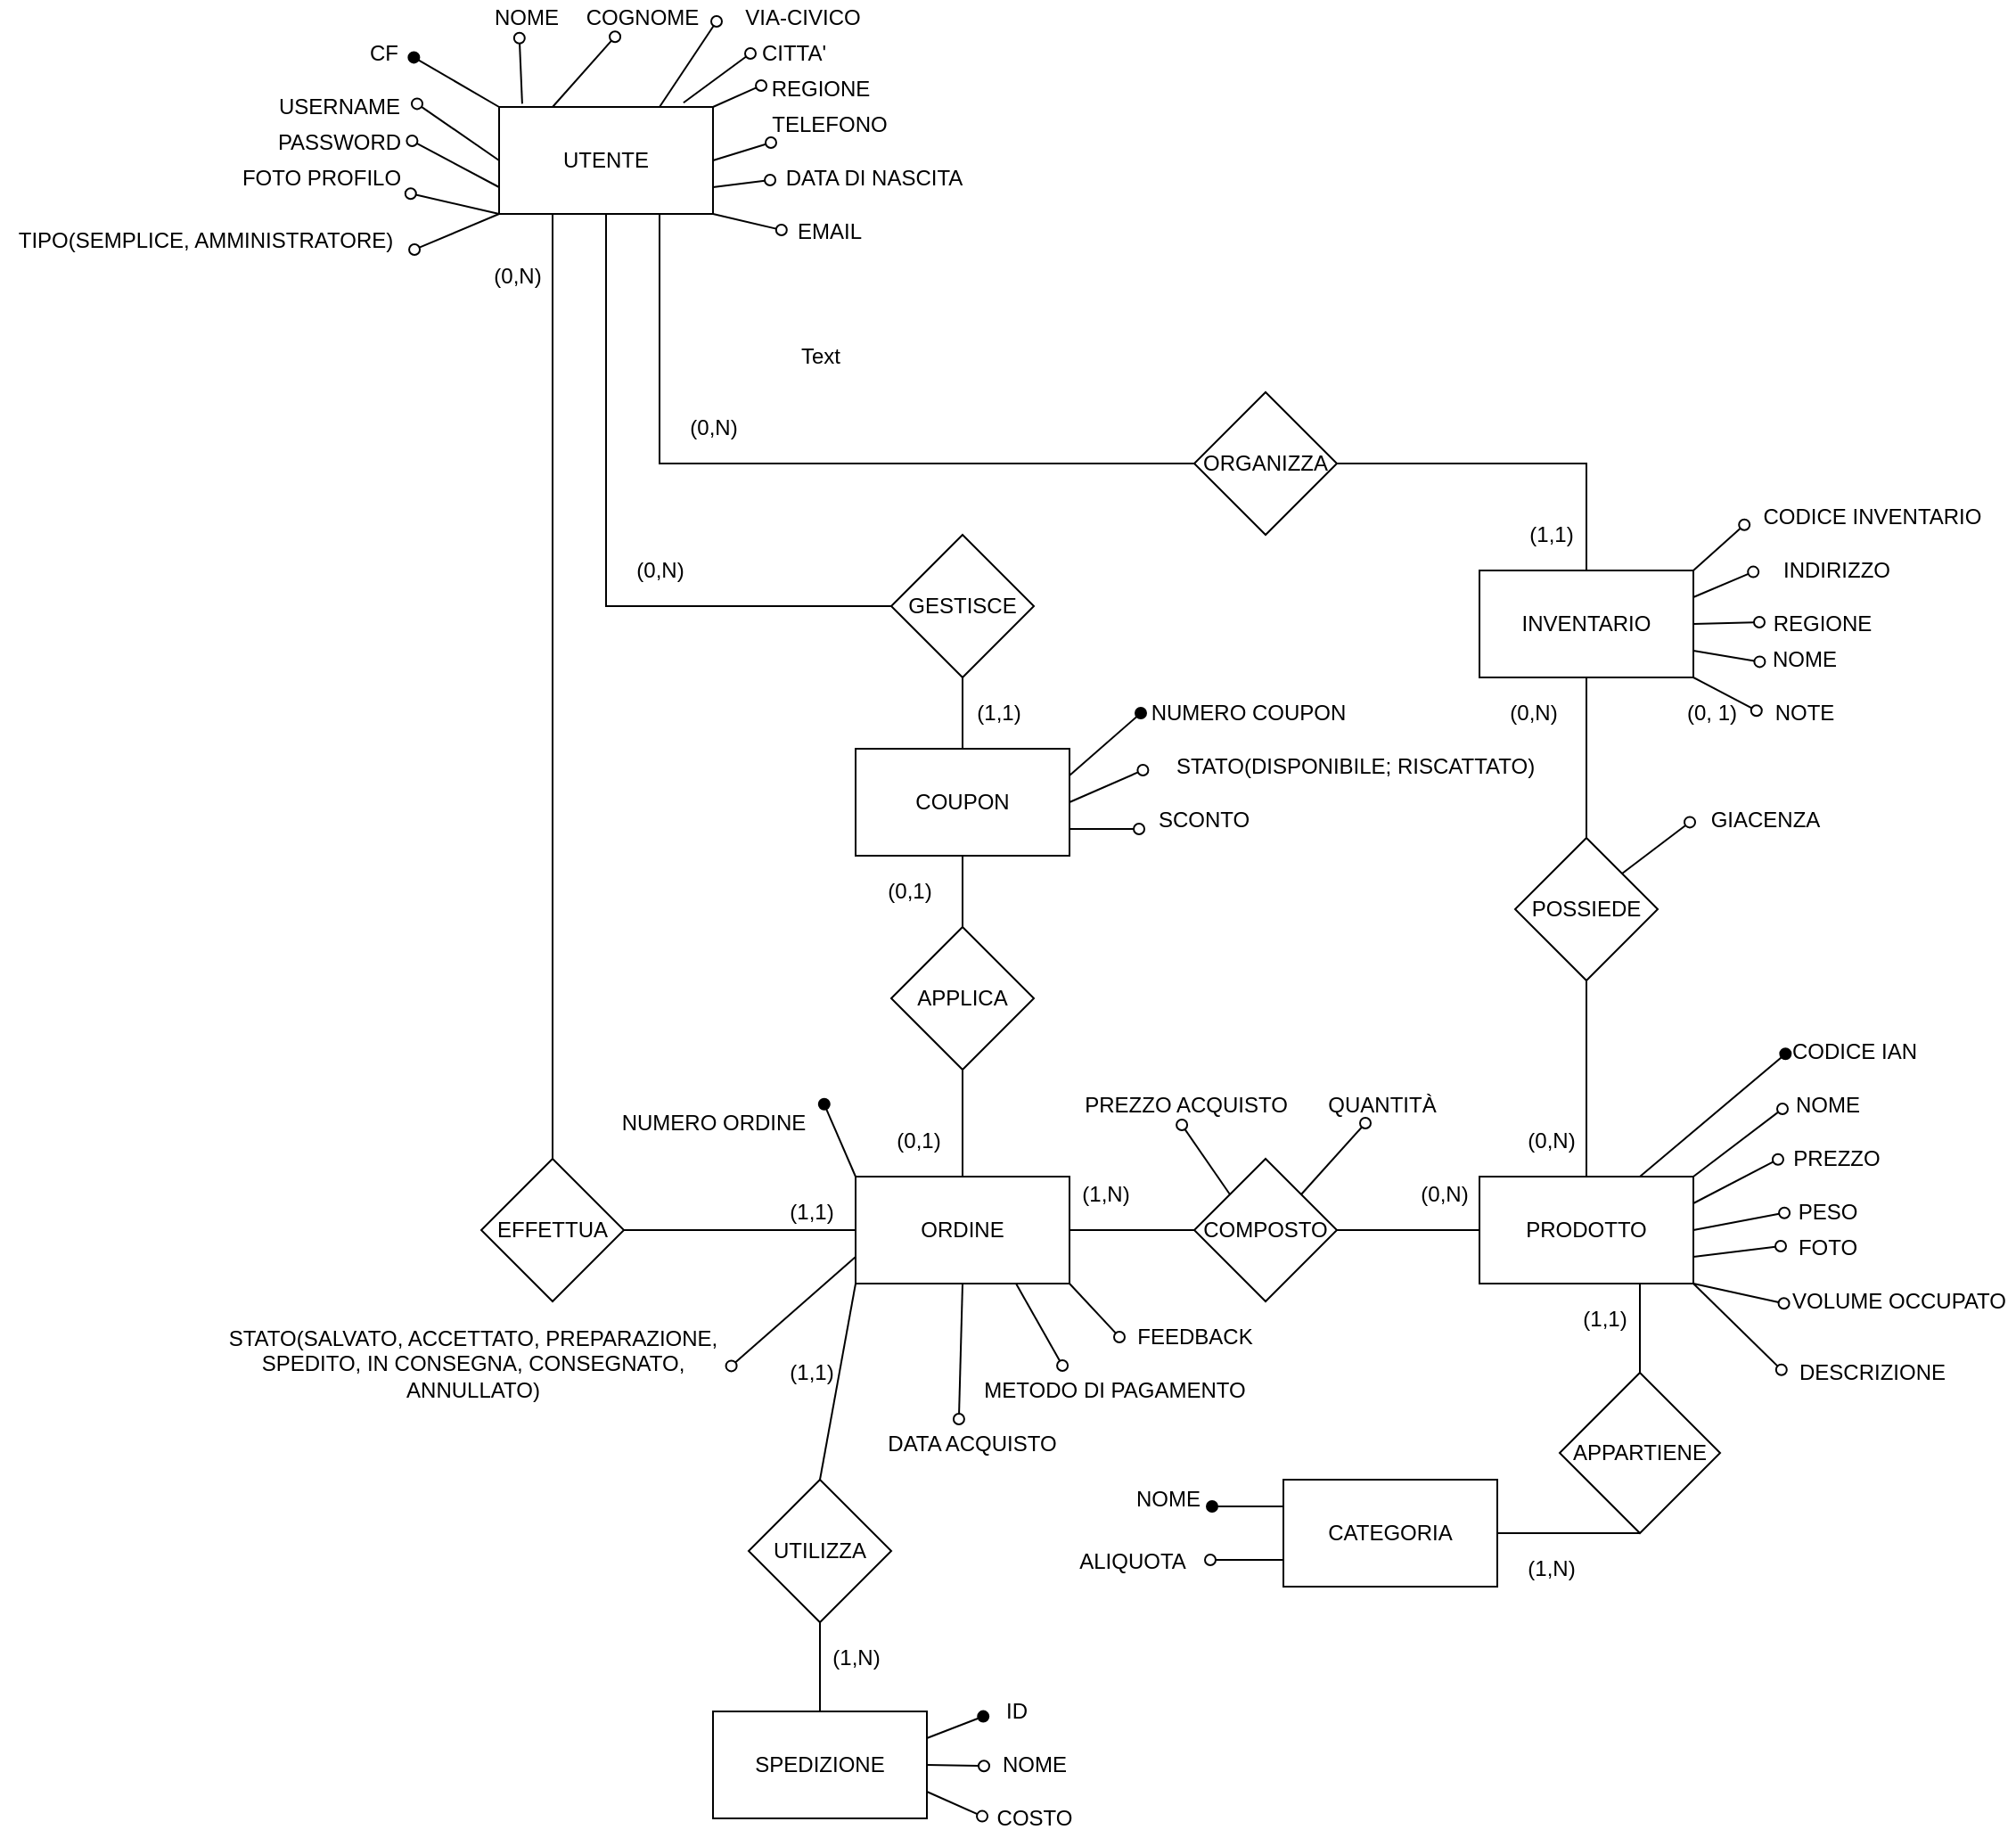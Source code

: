 <mxfile version="14.4.3" type="device"><diagram id="q-h7ErmqXdyWgM3MvT97" name="Page-1"><mxGraphModel dx="1851" dy="601" grid="1" gridSize="10" guides="1" tooltips="1" connect="1" arrows="1" fold="1" page="1" pageScale="1" pageWidth="827" pageHeight="1169" math="0" shadow="0"><root><mxCell id="0"/><mxCell id="1" parent="0"/><mxCell id="wKGu0INjq3tu3qnzaDUM-13" style="edgeStyle=none;rounded=0;orthogonalLoop=1;jettySize=auto;html=1;exitX=0.108;exitY=-0.03;exitDx=0;exitDy=0;endArrow=oval;endFill=0;entryX=0.428;entryY=1.07;entryDx=0;entryDy=0;entryPerimeter=0;exitPerimeter=0;" parent="1" source="ojIXIpbM8LCYqsWaJ0GG-1" target="wKGu0INjq3tu3qnzaDUM-16" edge="1"><mxGeometry relative="1" as="geometry"><mxPoint x="300" y="70" as="targetPoint"/></mxGeometry></mxCell><mxCell id="wKGu0INjq3tu3qnzaDUM-25" style="edgeStyle=none;rounded=0;orthogonalLoop=1;jettySize=auto;html=1;exitX=0.25;exitY=0;exitDx=0;exitDy=0;entryX=0.313;entryY=1.03;entryDx=0;entryDy=0;entryPerimeter=0;endArrow=oval;endFill=0;" parent="1" source="ojIXIpbM8LCYqsWaJ0GG-1" target="wKGu0INjq3tu3qnzaDUM-17" edge="1"><mxGeometry relative="1" as="geometry"/></mxCell><mxCell id="wKGu0INjq3tu3qnzaDUM-27" style="edgeStyle=none;rounded=0;orthogonalLoop=1;jettySize=auto;html=1;exitX=1;exitY=0.75;exitDx=0;exitDy=0;entryX=-0.027;entryY=0.55;entryDx=0;entryDy=0;entryPerimeter=0;endArrow=oval;endFill=0;" parent="1" source="ojIXIpbM8LCYqsWaJ0GG-1" target="wKGu0INjq3tu3qnzaDUM-21" edge="1"><mxGeometry relative="1" as="geometry"/></mxCell><mxCell id="wKGu0INjq3tu3qnzaDUM-29" style="edgeStyle=none;rounded=0;orthogonalLoop=1;jettySize=auto;html=1;exitX=1;exitY=1;exitDx=0;exitDy=0;entryX=-0.032;entryY=0.45;entryDx=0;entryDy=0;entryPerimeter=0;endArrow=oval;endFill=0;" parent="1" source="ojIXIpbM8LCYqsWaJ0GG-1" target="wKGu0INjq3tu3qnzaDUM-20" edge="1"><mxGeometry relative="1" as="geometry"/></mxCell><mxCell id="wKGu0INjq3tu3qnzaDUM-33" style="edgeStyle=none;rounded=0;orthogonalLoop=1;jettySize=auto;html=1;exitX=0;exitY=0.5;exitDx=0;exitDy=0;entryX=1.05;entryY=0.41;entryDx=0;entryDy=0;entryPerimeter=0;endArrow=oval;endFill=0;" parent="1" source="ojIXIpbM8LCYqsWaJ0GG-1" target="wKGu0INjq3tu3qnzaDUM-31" edge="1"><mxGeometry relative="1" as="geometry"/></mxCell><mxCell id="wKGu0INjq3tu3qnzaDUM-34" style="edgeStyle=none;rounded=0;orthogonalLoop=1;jettySize=auto;html=1;exitX=0;exitY=0.75;exitDx=0;exitDy=0;entryX=1.015;entryY=0.45;entryDx=0;entryDy=0;entryPerimeter=0;endArrow=oval;endFill=0;" parent="1" source="ojIXIpbM8LCYqsWaJ0GG-1" target="wKGu0INjq3tu3qnzaDUM-32" edge="1"><mxGeometry relative="1" as="geometry"/></mxCell><mxCell id="wKGu0INjq3tu3qnzaDUM-39" style="edgeStyle=none;rounded=0;orthogonalLoop=1;jettySize=auto;html=1;endArrow=oval;endFill=0;entryX=1.004;entryY=0.93;entryDx=0;entryDy=0;entryPerimeter=0;exitX=0;exitY=1;exitDx=0;exitDy=0;" parent="1" source="ojIXIpbM8LCYqsWaJ0GG-1" target="wKGu0INjq3tu3qnzaDUM-40" edge="1"><mxGeometry relative="1" as="geometry"><mxPoint x="90" y="95" as="targetPoint"/><mxPoint x="40" y="240" as="sourcePoint"/></mxGeometry></mxCell><mxCell id="lwB5exd4ftMBRBsoLwoS-1" style="rounded=0;orthogonalLoop=1;jettySize=auto;html=1;exitX=0;exitY=0;exitDx=0;exitDy=0;entryX=1.073;entryY=0.61;entryDx=0;entryDy=0;entryPerimeter=0;endArrow=oval;endFill=1;" parent="1" source="ojIXIpbM8LCYqsWaJ0GG-1" target="wKGu0INjq3tu3qnzaDUM-15" edge="1"><mxGeometry relative="1" as="geometry"/></mxCell><mxCell id="5XkIbqBkyDwfzTqOM2sp-18" style="edgeStyle=none;rounded=0;orthogonalLoop=1;jettySize=auto;html=1;exitX=0;exitY=1;exitDx=0;exitDy=0;endArrow=oval;endFill=0;entryX=1.011;entryY=0.75;entryDx=0;entryDy=0;entryPerimeter=0;" parent="1" source="ojIXIpbM8LCYqsWaJ0GG-1" target="5XkIbqBkyDwfzTqOM2sp-19" edge="1"><mxGeometry relative="1" as="geometry"><mxPoint x="80" y="160" as="targetPoint"/></mxGeometry></mxCell><mxCell id="ojIXIpbM8LCYqsWaJ0GG-1" value="UTENTE" style="rounded=0;whiteSpace=wrap;html=1;" parent="1" vertex="1"><mxGeometry x="120" y="80" width="120" height="60" as="geometry"/></mxCell><mxCell id="ojIXIpbM8LCYqsWaJ0GG-10" style="rounded=0;orthogonalLoop=1;jettySize=auto;html=1;fillColor=#000000;endArrow=none;endFill=0;entryX=0.5;entryY=0;entryDx=0;entryDy=0;exitX=0.25;exitY=1;exitDx=0;exitDy=0;" parent="1" source="ojIXIpbM8LCYqsWaJ0GG-1" target="ojIXIpbM8LCYqsWaJ0GG-11" edge="1"><mxGeometry relative="1" as="geometry"><mxPoint x="180" y="540" as="targetPoint"/><mxPoint x="80" y="290" as="sourcePoint"/></mxGeometry></mxCell><mxCell id="ojIXIpbM8LCYqsWaJ0GG-13" style="edgeStyle=elbowEdgeStyle;rounded=0;orthogonalLoop=1;jettySize=auto;html=1;exitX=1;exitY=0.5;exitDx=0;exitDy=0;entryX=0;entryY=0.5;entryDx=0;entryDy=0;endArrow=none;endFill=0;fillColor=#000000;" parent="1" source="ojIXIpbM8LCYqsWaJ0GG-11" target="ojIXIpbM8LCYqsWaJ0GG-12" edge="1"><mxGeometry relative="1" as="geometry"/></mxCell><mxCell id="ojIXIpbM8LCYqsWaJ0GG-11" value="EFFETTUA" style="rhombus;whiteSpace=wrap;html=1;" parent="1" vertex="1"><mxGeometry x="110" y="670" width="80" height="80" as="geometry"/></mxCell><mxCell id="ojIXIpbM8LCYqsWaJ0GG-15" style="edgeStyle=elbowEdgeStyle;rounded=0;orthogonalLoop=1;jettySize=auto;html=1;exitX=1;exitY=0.5;exitDx=0;exitDy=0;entryX=0;entryY=0.5;entryDx=0;entryDy=0;endArrow=none;endFill=0;fillColor=#000000;" parent="1" source="ojIXIpbM8LCYqsWaJ0GG-12" target="ojIXIpbM8LCYqsWaJ0GG-14" edge="1"><mxGeometry relative="1" as="geometry"/></mxCell><mxCell id="LxBI6fR-Y7IEYFiruuDW-6" style="edgeStyle=none;rounded=0;orthogonalLoop=1;jettySize=auto;html=1;exitX=0.5;exitY=1;exitDx=0;exitDy=0;endArrow=oval;endFill=0;entryX=0.436;entryY=-0.2;entryDx=0;entryDy=0;entryPerimeter=0;" parent="1" source="ojIXIpbM8LCYqsWaJ0GG-12" target="LxBI6fR-Y7IEYFiruuDW-7" edge="1"><mxGeometry relative="1" as="geometry"><mxPoint x="380" y="780" as="targetPoint"/></mxGeometry></mxCell><mxCell id="LxBI6fR-Y7IEYFiruuDW-8" style="edgeStyle=none;rounded=0;orthogonalLoop=1;jettySize=auto;html=1;exitX=0.75;exitY=1;exitDx=0;exitDy=0;endArrow=oval;endFill=0;entryX=0.319;entryY=-0.2;entryDx=0;entryDy=0;entryPerimeter=0;" parent="1" source="ojIXIpbM8LCYqsWaJ0GG-12" target="LxBI6fR-Y7IEYFiruuDW-9" edge="1"><mxGeometry relative="1" as="geometry"><mxPoint x="440" y="780" as="targetPoint"/></mxGeometry></mxCell><mxCell id="LxBI6fR-Y7IEYFiruuDW-11" style="edgeStyle=none;rounded=0;orthogonalLoop=1;jettySize=auto;html=1;exitX=1;exitY=0.25;exitDx=0;exitDy=0;endArrow=oval;endFill=1;entryX=-0.113;entryY=0.64;entryDx=0;entryDy=0;entryPerimeter=0;" parent="1" source="5XkIbqBkyDwfzTqOM2sp-5" target="LxBI6fR-Y7IEYFiruuDW-12" edge="1"><mxGeometry relative="1" as="geometry"><mxPoint x="430" y="1000" as="targetPoint"/></mxGeometry></mxCell><mxCell id="wDTfKejnpaetQ4x9H3K8-1" style="rounded=0;orthogonalLoop=1;jettySize=auto;html=1;exitX=0;exitY=0.75;exitDx=0;exitDy=0;endArrow=oval;endFill=0;entryX=1.001;entryY=0.524;entryDx=0;entryDy=0;entryPerimeter=0;" parent="1" source="ojIXIpbM8LCYqsWaJ0GG-12" target="wDTfKejnpaetQ4x9H3K8-2" edge="1"><mxGeometry relative="1" as="geometry"><mxPoint x="280" y="650" as="targetPoint"/></mxGeometry></mxCell><mxCell id="wKGu0INjq3tu3qnzaDUM-24" style="edgeStyle=none;rounded=0;orthogonalLoop=1;jettySize=auto;html=1;exitX=0;exitY=0;exitDx=0;exitDy=0;endArrow=oval;endFill=1;entryX=1.02;entryY=-0.03;entryDx=0;entryDy=0;entryPerimeter=0;" parent="1" source="ojIXIpbM8LCYqsWaJ0GG-12" target="LxBI6fR-Y7IEYFiruuDW-5" edge="1"><mxGeometry relative="1" as="geometry"><mxPoint x="260" y="790" as="targetPoint"/></mxGeometry></mxCell><mxCell id="mVVFw3NWPNN1859PcUBn-1" style="rounded=0;orthogonalLoop=1;jettySize=auto;html=1;exitX=1;exitY=1;exitDx=0;exitDy=0;endArrow=oval;endFill=0;entryX=-0.025;entryY=0.5;entryDx=0;entryDy=0;entryPerimeter=0;" parent="1" source="ojIXIpbM8LCYqsWaJ0GG-12" target="mVVFw3NWPNN1859PcUBn-2" edge="1"><mxGeometry relative="1" as="geometry"><mxPoint x="480" y="780" as="targetPoint"/></mxGeometry></mxCell><mxCell id="5XkIbqBkyDwfzTqOM2sp-14" style="edgeStyle=none;rounded=0;orthogonalLoop=1;jettySize=auto;html=1;exitX=0;exitY=1;exitDx=0;exitDy=0;entryX=0.5;entryY=0;entryDx=0;entryDy=0;endArrow=none;endFill=0;" parent="1" source="ojIXIpbM8LCYqsWaJ0GG-12" target="5XkIbqBkyDwfzTqOM2sp-13" edge="1"><mxGeometry relative="1" as="geometry"/></mxCell><mxCell id="ojIXIpbM8LCYqsWaJ0GG-12" value="ORDINE" style="rounded=0;whiteSpace=wrap;html=1;" parent="1" vertex="1"><mxGeometry x="320" y="680" width="120" height="60" as="geometry"/></mxCell><mxCell id="ojIXIpbM8LCYqsWaJ0GG-17" style="edgeStyle=elbowEdgeStyle;rounded=0;orthogonalLoop=1;jettySize=auto;html=1;exitX=1;exitY=0.5;exitDx=0;exitDy=0;entryX=0;entryY=0.5;entryDx=0;entryDy=0;endArrow=none;endFill=0;fillColor=#000000;" parent="1" source="ojIXIpbM8LCYqsWaJ0GG-14" target="ojIXIpbM8LCYqsWaJ0GG-16" edge="1"><mxGeometry relative="1" as="geometry"/></mxCell><mxCell id="ojIXIpbM8LCYqsWaJ0GG-35" style="edgeStyle=none;rounded=0;orthogonalLoop=1;jettySize=auto;html=1;endArrow=oval;endFill=0;fillColor=#000000;startArrow=none;startFill=0;entryX=0.485;entryY=1.05;entryDx=0;entryDy=0;entryPerimeter=0;exitX=0;exitY=0;exitDx=0;exitDy=0;" parent="1" source="ojIXIpbM8LCYqsWaJ0GG-14" target="ojIXIpbM8LCYqsWaJ0GG-65" edge="1"><mxGeometry relative="1" as="geometry"><mxPoint x="610" y="650" as="targetPoint"/><mxPoint x="530" y="660" as="sourcePoint"/></mxGeometry></mxCell><mxCell id="IpRvEbVJTl-fUOw6yFCM-1" style="rounded=0;orthogonalLoop=1;jettySize=auto;html=1;exitX=1;exitY=0;exitDx=0;exitDy=0;endArrow=oval;endFill=0;" parent="1" source="ojIXIpbM8LCYqsWaJ0GG-14" target="IpRvEbVJTl-fUOw6yFCM-2" edge="1"><mxGeometry relative="1" as="geometry"><mxPoint x="600" y="660" as="targetPoint"/></mxGeometry></mxCell><mxCell id="ojIXIpbM8LCYqsWaJ0GG-14" value="COMPOSTO" style="rhombus;whiteSpace=wrap;html=1;" parent="1" vertex="1"><mxGeometry x="510" y="670" width="80" height="80" as="geometry"/></mxCell><mxCell id="ojIXIpbM8LCYqsWaJ0GG-39" style="edgeStyle=none;rounded=0;orthogonalLoop=1;jettySize=auto;html=1;exitX=1;exitY=0;exitDx=0;exitDy=0;startArrow=none;startFill=0;endArrow=oval;endFill=0;fillColor=#000000;entryX=0;entryY=0.6;entryDx=0;entryDy=0;entryPerimeter=0;" parent="1" source="ojIXIpbM8LCYqsWaJ0GG-16" target="ojIXIpbM8LCYqsWaJ0GG-40" edge="1"><mxGeometry relative="1" as="geometry"><mxPoint x="840" y="640" as="targetPoint"/></mxGeometry></mxCell><mxCell id="ojIXIpbM8LCYqsWaJ0GG-41" style="edgeStyle=none;rounded=0;orthogonalLoop=1;jettySize=auto;html=1;exitX=0.75;exitY=0;exitDx=0;exitDy=0;startArrow=none;startFill=0;endArrow=oval;endFill=1;fillColor=#000000;entryX=0.021;entryY=0.558;entryDx=0;entryDy=0;entryPerimeter=0;" parent="1" source="ojIXIpbM8LCYqsWaJ0GG-16" target="ojIXIpbM8LCYqsWaJ0GG-42" edge="1"><mxGeometry relative="1" as="geometry"><mxPoint x="820" y="620" as="targetPoint"/></mxGeometry></mxCell><mxCell id="ojIXIpbM8LCYqsWaJ0GG-43" style="edgeStyle=none;rounded=0;orthogonalLoop=1;jettySize=auto;html=1;exitX=1;exitY=0.25;exitDx=0;exitDy=0;startArrow=none;startFill=0;endArrow=oval;endFill=0;fillColor=#000000;entryX=-0.042;entryY=0.517;entryDx=0;entryDy=0;entryPerimeter=0;" parent="1" source="ojIXIpbM8LCYqsWaJ0GG-16" target="ojIXIpbM8LCYqsWaJ0GG-44" edge="1"><mxGeometry relative="1" as="geometry"><mxPoint x="840" y="670" as="targetPoint"/></mxGeometry></mxCell><mxCell id="ojIXIpbM8LCYqsWaJ0GG-45" style="edgeStyle=none;rounded=0;orthogonalLoop=1;jettySize=auto;html=1;exitX=1;exitY=0.5;exitDx=0;exitDy=0;startArrow=none;startFill=0;endArrow=oval;endFill=0;fillColor=#000000;entryX=0.021;entryY=0.517;entryDx=0;entryDy=0;entryPerimeter=0;" parent="1" source="ojIXIpbM8LCYqsWaJ0GG-16" target="ojIXIpbM8LCYqsWaJ0GG-46" edge="1"><mxGeometry relative="1" as="geometry"><mxPoint x="840" y="700" as="targetPoint"/></mxGeometry></mxCell><mxCell id="ojIXIpbM8LCYqsWaJ0GG-49" style="edgeStyle=none;rounded=0;orthogonalLoop=1;jettySize=auto;html=1;exitX=1;exitY=1;exitDx=0;exitDy=0;startArrow=none;startFill=0;endArrow=oval;endFill=0;fillColor=#000000;entryX=0.006;entryY=0.558;entryDx=0;entryDy=0;entryPerimeter=0;" parent="1" source="ojIXIpbM8LCYqsWaJ0GG-16" target="ojIXIpbM8LCYqsWaJ0GG-50" edge="1"><mxGeometry relative="1" as="geometry"><mxPoint x="840" y="760" as="targetPoint"/></mxGeometry></mxCell><mxCell id="ojIXIpbM8LCYqsWaJ0GG-53" style="edgeStyle=none;rounded=0;orthogonalLoop=1;jettySize=auto;html=1;exitX=0.75;exitY=1;exitDx=0;exitDy=0;startArrow=none;startFill=0;endArrow=none;endFill=0;fillColor=#000000;entryX=0.5;entryY=0;entryDx=0;entryDy=0;" parent="1" source="ojIXIpbM8LCYqsWaJ0GG-16" target="ojIXIpbM8LCYqsWaJ0GG-54" edge="1"><mxGeometry relative="1" as="geometry"><mxPoint x="760" y="800" as="targetPoint"/></mxGeometry></mxCell><mxCell id="n_vOwTiDVAYdVrNlrWaw-1" style="rounded=0;orthogonalLoop=1;jettySize=auto;html=1;exitX=1;exitY=0.75;exitDx=0;exitDy=0;endArrow=oval;endFill=0;entryX=-0.02;entryY=0.45;entryDx=0;entryDy=0;entryPerimeter=0;" parent="1" source="ojIXIpbM8LCYqsWaJ0GG-16" target="n_vOwTiDVAYdVrNlrWaw-2" edge="1"><mxGeometry relative="1" as="geometry"><mxPoint x="850" y="720" as="targetPoint"/></mxGeometry></mxCell><mxCell id="0NhiWKGzWlbwL0IMESre-1" style="rounded=0;orthogonalLoop=1;jettySize=auto;html=1;exitX=1;exitY=1;exitDx=0;exitDy=0;endArrow=oval;endFill=0;entryX=-0.006;entryY=0.42;entryDx=0;entryDy=0;entryPerimeter=0;" parent="1" source="ojIXIpbM8LCYqsWaJ0GG-16" target="0NhiWKGzWlbwL0IMESre-2" edge="1"><mxGeometry relative="1" as="geometry"><mxPoint x="830" y="780" as="targetPoint"/></mxGeometry></mxCell><mxCell id="ojIXIpbM8LCYqsWaJ0GG-16" value="PRODOTTO" style="whiteSpace=wrap;html=1;" parent="1" vertex="1"><mxGeometry x="670" y="680" width="120" height="60" as="geometry"/></mxCell><mxCell id="LxBI6fR-Y7IEYFiruuDW-15" style="edgeStyle=none;rounded=0;orthogonalLoop=1;jettySize=auto;html=1;exitX=1;exitY=0.25;exitDx=0;exitDy=0;endArrow=oval;endFill=1;entryX=0;entryY=0.5;entryDx=0;entryDy=0;entryPerimeter=0;" parent="1" source="ojIXIpbM8LCYqsWaJ0GG-26" target="LxBI6fR-Y7IEYFiruuDW-16" edge="1"><mxGeometry relative="1" as="geometry"><mxPoint x="490" y="430" as="targetPoint"/></mxGeometry></mxCell><mxCell id="LxBI6fR-Y7IEYFiruuDW-17" style="edgeStyle=none;rounded=0;orthogonalLoop=1;jettySize=auto;html=1;exitX=1;exitY=0.5;exitDx=0;exitDy=0;endArrow=oval;endFill=0;entryX=-0.04;entryY=0.6;entryDx=0;entryDy=0;entryPerimeter=0;" parent="1" source="ojIXIpbM8LCYqsWaJ0GG-26" target="LxBI6fR-Y7IEYFiruuDW-18" edge="1"><mxGeometry relative="1" as="geometry"><mxPoint x="500" y="450" as="targetPoint"/></mxGeometry></mxCell><mxCell id="LxBI6fR-Y7IEYFiruuDW-19" style="edgeStyle=none;rounded=0;orthogonalLoop=1;jettySize=auto;html=1;exitX=1;exitY=0.75;exitDx=0;exitDy=0;endArrow=oval;endFill=0;entryX=-0.014;entryY=0.75;entryDx=0;entryDy=0;entryPerimeter=0;" parent="1" source="ojIXIpbM8LCYqsWaJ0GG-26" target="LxBI6fR-Y7IEYFiruuDW-20" edge="1"><mxGeometry relative="1" as="geometry"><mxPoint x="500" y="480" as="targetPoint"/></mxGeometry></mxCell><mxCell id="ojIXIpbM8LCYqsWaJ0GG-26" value="COUPON" style="whiteSpace=wrap;html=1;" parent="1" vertex="1"><mxGeometry x="320" y="440" width="120" height="60" as="geometry"/></mxCell><mxCell id="ojIXIpbM8LCYqsWaJ0GG-33" style="edgeStyle=none;rounded=0;orthogonalLoop=1;jettySize=auto;html=1;exitX=0.5;exitY=0;exitDx=0;exitDy=0;entryX=0.5;entryY=1;entryDx=0;entryDy=0;endArrow=none;endFill=0;fillColor=#000000;" parent="1" source="ojIXIpbM8LCYqsWaJ0GG-32" target="ojIXIpbM8LCYqsWaJ0GG-26" edge="1"><mxGeometry relative="1" as="geometry"/></mxCell><mxCell id="ojIXIpbM8LCYqsWaJ0GG-34" style="edgeStyle=none;rounded=0;orthogonalLoop=1;jettySize=auto;html=1;exitX=0.5;exitY=1;exitDx=0;exitDy=0;entryX=0.5;entryY=0;entryDx=0;entryDy=0;endArrow=none;endFill=0;fillColor=#000000;" parent="1" source="ojIXIpbM8LCYqsWaJ0GG-32" target="ojIXIpbM8LCYqsWaJ0GG-12" edge="1"><mxGeometry relative="1" as="geometry"/></mxCell><mxCell id="ojIXIpbM8LCYqsWaJ0GG-32" value="APPLICA" style="rhombus;whiteSpace=wrap;html=1;" parent="1" vertex="1"><mxGeometry x="340" y="540" width="80" height="80" as="geometry"/></mxCell><mxCell id="ojIXIpbM8LCYqsWaJ0GG-40" value="NOME" style="text;html=1;align=center;verticalAlign=middle;resizable=0;points=[];autosize=1;" parent="1" vertex="1"><mxGeometry x="840" y="630" width="50" height="20" as="geometry"/></mxCell><mxCell id="ojIXIpbM8LCYqsWaJ0GG-42" value="CODICE IAN" style="text;html=1;align=center;verticalAlign=middle;resizable=0;points=[];autosize=1;" parent="1" vertex="1"><mxGeometry x="840" y="600" width="80" height="20" as="geometry"/></mxCell><mxCell id="ojIXIpbM8LCYqsWaJ0GG-44" value="PREZZO" style="text;html=1;align=center;verticalAlign=middle;resizable=0;points=[];autosize=1;" parent="1" vertex="1"><mxGeometry x="840" y="660" width="60" height="20" as="geometry"/></mxCell><mxCell id="ojIXIpbM8LCYqsWaJ0GG-46" value="PESO" style="text;html=1;align=center;verticalAlign=middle;resizable=0;points=[];autosize=1;" parent="1" vertex="1"><mxGeometry x="840" y="690" width="50" height="20" as="geometry"/></mxCell><mxCell id="ojIXIpbM8LCYqsWaJ0GG-50" value="VOLUME OCCUPATO" style="text;html=1;align=center;verticalAlign=middle;resizable=0;points=[];autosize=1;" parent="1" vertex="1"><mxGeometry x="840" y="740" width="130" height="20" as="geometry"/></mxCell><mxCell id="ojIXIpbM8LCYqsWaJ0GG-56" style="edgeStyle=none;rounded=0;orthogonalLoop=1;jettySize=auto;html=1;exitX=0.5;exitY=1;exitDx=0;exitDy=0;startArrow=none;startFill=0;endArrow=none;endFill=0;fillColor=#000000;entryX=1;entryY=0.5;entryDx=0;entryDy=0;" parent="1" source="ojIXIpbM8LCYqsWaJ0GG-54" target="ojIXIpbM8LCYqsWaJ0GG-55" edge="1"><mxGeometry relative="1" as="geometry"><mxPoint x="650" y="870" as="targetPoint"/></mxGeometry></mxCell><mxCell id="ojIXIpbM8LCYqsWaJ0GG-54" value="APPARTIENE" style="rhombus;whiteSpace=wrap;html=1;" parent="1" vertex="1"><mxGeometry x="715" y="790" width="90" height="90" as="geometry"/></mxCell><mxCell id="ojIXIpbM8LCYqsWaJ0GG-57" style="edgeStyle=none;rounded=0;orthogonalLoop=1;jettySize=auto;html=1;startArrow=none;startFill=0;endArrow=oval;endFill=1;fillColor=#000000;entryX=1;entryY=0.7;entryDx=0;entryDy=0;entryPerimeter=0;exitX=0;exitY=0.25;exitDx=0;exitDy=0;" parent="1" source="ojIXIpbM8LCYqsWaJ0GG-55" target="ojIXIpbM8LCYqsWaJ0GG-60" edge="1"><mxGeometry relative="1" as="geometry"><mxPoint x="1020" y="789.5" as="targetPoint"/><mxPoint x="860" y="890" as="sourcePoint"/></mxGeometry></mxCell><mxCell id="5G9Q-uFvMPlj1ItTI0We-18" style="edgeStyle=none;rounded=0;orthogonalLoop=1;jettySize=auto;html=1;exitX=0;exitY=0.75;exitDx=0;exitDy=0;endArrow=oval;endFill=0;entryX=1.05;entryY=0.45;entryDx=0;entryDy=0;entryPerimeter=0;" parent="1" source="ojIXIpbM8LCYqsWaJ0GG-55" target="5G9Q-uFvMPlj1ItTI0We-19" edge="1"><mxGeometry relative="1" as="geometry"><mxPoint x="520" y="895" as="targetPoint"/></mxGeometry></mxCell><mxCell id="ojIXIpbM8LCYqsWaJ0GG-55" value="CATEGORIA" style="whiteSpace=wrap;html=1;" parent="1" vertex="1"><mxGeometry x="560" y="850" width="120" height="60" as="geometry"/></mxCell><mxCell id="ojIXIpbM8LCYqsWaJ0GG-60" value="NOME" style="text;html=1;align=center;verticalAlign=middle;resizable=0;points=[];autosize=1;" parent="1" vertex="1"><mxGeometry x="470" y="851" width="50" height="20" as="geometry"/></mxCell><mxCell id="ojIXIpbM8LCYqsWaJ0GG-65" value="PREZZO ACQUISTO" style="text;html=1;align=center;verticalAlign=middle;resizable=0;points=[];autosize=1;" parent="1" vertex="1"><mxGeometry x="440" y="630" width="130" height="20" as="geometry"/></mxCell><mxCell id="LxBI6fR-Y7IEYFiruuDW-5" value="NUMERO ORDINE" style="text;html=1;align=center;verticalAlign=middle;resizable=0;points=[];autosize=1;" parent="1" vertex="1"><mxGeometry x="180" y="640" width="120" height="20" as="geometry"/></mxCell><mxCell id="LxBI6fR-Y7IEYFiruuDW-7" value="DATA ACQUISTO" style="text;html=1;align=center;verticalAlign=middle;resizable=0;points=[];autosize=1;" parent="1" vertex="1"><mxGeometry x="330" y="820" width="110" height="20" as="geometry"/></mxCell><mxCell id="LxBI6fR-Y7IEYFiruuDW-9" value="METODO DI PAGAMENTO" style="text;html=1;align=center;verticalAlign=middle;resizable=0;points=[];autosize=1;" parent="1" vertex="1"><mxGeometry x="385" y="790" width="160" height="20" as="geometry"/></mxCell><mxCell id="LxBI6fR-Y7IEYFiruuDW-12" value="ID" style="text;html=1;align=center;verticalAlign=middle;resizable=0;points=[];autosize=1;" parent="1" vertex="1"><mxGeometry x="395" y="970" width="30" height="20" as="geometry"/></mxCell><mxCell id="LxBI6fR-Y7IEYFiruuDW-16" value="NUMERO COUPON" style="text;html=1;align=center;verticalAlign=middle;resizable=0;points=[];autosize=1;" parent="1" vertex="1"><mxGeometry x="480" y="410" width="120" height="20" as="geometry"/></mxCell><mxCell id="LxBI6fR-Y7IEYFiruuDW-18" value="STATO(DISPONIBILE; RISCATTATO)" style="text;html=1;align=center;verticalAlign=middle;resizable=0;points=[];autosize=1;" parent="1" vertex="1"><mxGeometry x="490" y="440" width="220" height="20" as="geometry"/></mxCell><mxCell id="LxBI6fR-Y7IEYFiruuDW-20" value="SCONTO" style="text;html=1;align=center;verticalAlign=middle;resizable=0;points=[];autosize=1;" parent="1" vertex="1"><mxGeometry x="480" y="470" width="70" height="20" as="geometry"/></mxCell><mxCell id="wDTfKejnpaetQ4x9H3K8-2" value="STATO(SALVATO, ACCETTATO, PREPARAZIONE,&lt;br&gt;SPEDITO, IN CONSEGNA, CONSEGNATO, &lt;br&gt;ANNULLATO)" style="text;html=1;align=center;verticalAlign=middle;resizable=0;points=[];autosize=1;" parent="1" vertex="1"><mxGeometry x="-40" y="760" width="290" height="50" as="geometry"/></mxCell><mxCell id="wKGu0INjq3tu3qnzaDUM-3" style="edgeStyle=none;rounded=0;orthogonalLoop=1;jettySize=auto;html=1;exitX=1;exitY=0;exitDx=0;exitDy=0;endArrow=oval;endFill=0;entryX=-0.01;entryY=0.72;entryDx=0;entryDy=0;entryPerimeter=0;" parent="1" source="wDTfKejnpaetQ4x9H3K8-3" target="wKGu0INjq3tu3qnzaDUM-4" edge="1"><mxGeometry relative="1" as="geometry"><mxPoint x="830" y="300" as="targetPoint"/></mxGeometry></mxCell><mxCell id="wKGu0INjq3tu3qnzaDUM-5" style="edgeStyle=none;rounded=0;orthogonalLoop=1;jettySize=auto;html=1;exitX=1;exitY=0.25;exitDx=0;exitDy=0;endArrow=oval;endFill=0;entryX=-0.08;entryY=0.54;entryDx=0;entryDy=0;entryPerimeter=0;" parent="1" source="wDTfKejnpaetQ4x9H3K8-3" target="wKGu0INjq3tu3qnzaDUM-6" edge="1"><mxGeometry relative="1" as="geometry"><mxPoint x="820" y="340" as="targetPoint"/></mxGeometry></mxCell><mxCell id="wKGu0INjq3tu3qnzaDUM-7" style="edgeStyle=none;rounded=0;orthogonalLoop=1;jettySize=auto;html=1;exitX=1;exitY=0.75;exitDx=0;exitDy=0;endArrow=oval;endFill=0;entryX=0.004;entryY=0.56;entryDx=0;entryDy=0;entryPerimeter=0;" parent="1" source="wDTfKejnpaetQ4x9H3K8-3" target="wKGu0INjq3tu3qnzaDUM-8" edge="1"><mxGeometry relative="1" as="geometry"><mxPoint x="820" y="380" as="targetPoint"/></mxGeometry></mxCell><mxCell id="wKGu0INjq3tu3qnzaDUM-9" style="edgeStyle=none;rounded=0;orthogonalLoop=1;jettySize=auto;html=1;exitX=1;exitY=1;exitDx=0;exitDy=0;endArrow=oval;endFill=0;entryX=-0.032;entryY=0.43;entryDx=0;entryDy=0;entryPerimeter=0;" parent="1" source="wDTfKejnpaetQ4x9H3K8-3" target="wKGu0INjq3tu3qnzaDUM-11" edge="1"><mxGeometry relative="1" as="geometry"><mxPoint x="820" y="420" as="targetPoint"/></mxGeometry></mxCell><mxCell id="wKGu0INjq3tu3qnzaDUM-22" style="edgeStyle=none;rounded=0;orthogonalLoop=1;jettySize=auto;html=1;exitX=1;exitY=0.5;exitDx=0;exitDy=0;endArrow=oval;endFill=0;entryX=0;entryY=0.45;entryDx=0;entryDy=0;entryPerimeter=0;" parent="1" source="wDTfKejnpaetQ4x9H3K8-3" target="wKGu0INjq3tu3qnzaDUM-23" edge="1"><mxGeometry relative="1" as="geometry"><mxPoint x="830" y="370" as="targetPoint"/></mxGeometry></mxCell><mxCell id="wDTfKejnpaetQ4x9H3K8-3" value="INVENTARIO" style="whiteSpace=wrap;html=1;" parent="1" vertex="1"><mxGeometry x="670" y="340" width="120" height="60" as="geometry"/></mxCell><mxCell id="wDTfKejnpaetQ4x9H3K8-5" style="edgeStyle=none;rounded=0;orthogonalLoop=1;jettySize=auto;html=1;exitX=0.5;exitY=0;exitDx=0;exitDy=0;entryX=0.5;entryY=1;entryDx=0;entryDy=0;endArrow=none;endFill=0;" parent="1" source="wDTfKejnpaetQ4x9H3K8-4" target="wDTfKejnpaetQ4x9H3K8-3" edge="1"><mxGeometry relative="1" as="geometry"/></mxCell><mxCell id="wDTfKejnpaetQ4x9H3K8-6" style="edgeStyle=none;rounded=0;orthogonalLoop=1;jettySize=auto;html=1;exitX=0.5;exitY=1;exitDx=0;exitDy=0;entryX=0.5;entryY=0;entryDx=0;entryDy=0;endArrow=none;endFill=0;" parent="1" source="wDTfKejnpaetQ4x9H3K8-4" target="ojIXIpbM8LCYqsWaJ0GG-16" edge="1"><mxGeometry relative="1" as="geometry"/></mxCell><mxCell id="wKGu0INjq3tu3qnzaDUM-1" style="rounded=0;orthogonalLoop=1;jettySize=auto;html=1;exitX=1;exitY=0;exitDx=0;exitDy=0;endArrow=oval;endFill=0;entryX=-0.025;entryY=0.56;entryDx=0;entryDy=0;entryPerimeter=0;" parent="1" source="wDTfKejnpaetQ4x9H3K8-4" target="wKGu0INjq3tu3qnzaDUM-2" edge="1"><mxGeometry relative="1" as="geometry"><mxPoint x="810" y="480" as="targetPoint"/></mxGeometry></mxCell><mxCell id="wDTfKejnpaetQ4x9H3K8-4" value="POSSIEDE" style="rhombus;whiteSpace=wrap;html=1;" parent="1" vertex="1"><mxGeometry x="690" y="490" width="80" height="80" as="geometry"/></mxCell><mxCell id="wKGu0INjq3tu3qnzaDUM-2" value="GIACENZA" style="text;html=1;align=center;verticalAlign=middle;resizable=0;points=[];autosize=1;" parent="1" vertex="1"><mxGeometry x="790" y="470" width="80" height="20" as="geometry"/></mxCell><mxCell id="wKGu0INjq3tu3qnzaDUM-4" value="CODICE INVENTARIO" style="text;html=1;align=center;verticalAlign=middle;resizable=0;points=[];autosize=1;" parent="1" vertex="1"><mxGeometry x="820" y="300" width="140" height="20" as="geometry"/></mxCell><mxCell id="wKGu0INjq3tu3qnzaDUM-6" value="INDIRIZZO" style="text;html=1;align=center;verticalAlign=middle;resizable=0;points=[];autosize=1;" parent="1" vertex="1"><mxGeometry x="830" y="330" width="80" height="20" as="geometry"/></mxCell><mxCell id="wKGu0INjq3tu3qnzaDUM-8" value="NOME" style="text;html=1;align=center;verticalAlign=middle;resizable=0;points=[];autosize=1;" parent="1" vertex="1"><mxGeometry x="827" y="380" width="50" height="20" as="geometry"/></mxCell><mxCell id="wKGu0INjq3tu3qnzaDUM-11" value="NOTE" style="text;html=1;align=center;verticalAlign=middle;resizable=0;points=[];autosize=1;" parent="1" vertex="1"><mxGeometry x="827" y="410" width="50" height="20" as="geometry"/></mxCell><mxCell id="wKGu0INjq3tu3qnzaDUM-12" value="(0, 1)" style="text;html=1;align=center;verticalAlign=middle;resizable=0;points=[];autosize=1;" parent="1" vertex="1"><mxGeometry x="780" y="410" width="40" height="20" as="geometry"/></mxCell><mxCell id="wKGu0INjq3tu3qnzaDUM-15" value="CF" style="text;html=1;align=center;verticalAlign=middle;resizable=0;points=[];autosize=1;" parent="1" vertex="1"><mxGeometry x="40" y="40" width="30" height="20" as="geometry"/></mxCell><mxCell id="wKGu0INjq3tu3qnzaDUM-16" value="NOME" style="text;html=1;align=center;verticalAlign=middle;resizable=0;points=[];autosize=1;" parent="1" vertex="1"><mxGeometry x="110" y="20" width="50" height="20" as="geometry"/></mxCell><mxCell id="wKGu0INjq3tu3qnzaDUM-17" value="COGNOME" style="text;html=1;align=center;verticalAlign=middle;resizable=0;points=[];autosize=1;" parent="1" vertex="1"><mxGeometry x="160" y="20" width="80" height="20" as="geometry"/></mxCell><mxCell id="wKGu0INjq3tu3qnzaDUM-28" value="" style="edgeStyle=none;rounded=0;orthogonalLoop=1;jettySize=auto;html=1;endArrow=oval;endFill=0;exitX=1;exitY=0.5;exitDx=0;exitDy=0;" parent="1" source="ojIXIpbM8LCYqsWaJ0GG-1" target="wKGu0INjq3tu3qnzaDUM-19" edge="1"><mxGeometry relative="1" as="geometry"/></mxCell><mxCell id="wKGu0INjq3tu3qnzaDUM-19" value="TELEFONO" style="text;html=1;align=center;verticalAlign=middle;resizable=0;points=[];autosize=1;" parent="1" vertex="1"><mxGeometry x="265" y="80" width="80" height="20" as="geometry"/></mxCell><mxCell id="wKGu0INjq3tu3qnzaDUM-21" value="DATA DI NASCITA" style="text;html=1;align=center;verticalAlign=middle;resizable=0;points=[];autosize=1;" parent="1" vertex="1"><mxGeometry x="275" y="110" width="110" height="20" as="geometry"/></mxCell><mxCell id="wKGu0INjq3tu3qnzaDUM-23" value="REGIONE" style="text;html=1;align=center;verticalAlign=middle;resizable=0;points=[];autosize=1;" parent="1" vertex="1"><mxGeometry x="827" y="360" width="70" height="20" as="geometry"/></mxCell><mxCell id="wKGu0INjq3tu3qnzaDUM-31" value="USERNAME" style="text;html=1;align=center;verticalAlign=middle;resizable=0;points=[];autosize=1;" parent="1" vertex="1"><mxGeometry x="-10" y="70" width="80" height="20" as="geometry"/></mxCell><mxCell id="wKGu0INjq3tu3qnzaDUM-32" value="PASSWORD" style="text;html=1;align=center;verticalAlign=middle;resizable=0;points=[];autosize=1;" parent="1" vertex="1"><mxGeometry x="-10" y="90" width="80" height="20" as="geometry"/></mxCell><mxCell id="wKGu0INjq3tu3qnzaDUM-40" value="FOTO PROFILO" style="text;html=1;align=center;verticalAlign=middle;resizable=0;points=[];autosize=1;" parent="1" vertex="1"><mxGeometry x="-30" y="110" width="100" height="20" as="geometry"/></mxCell><mxCell id="wKGu0INjq3tu3qnzaDUM-41" value="(1,N)" style="text;html=1;align=center;verticalAlign=middle;resizable=0;points=[];autosize=1;" parent="1" vertex="1"><mxGeometry x="690" y="890" width="40" height="20" as="geometry"/></mxCell><mxCell id="wKGu0INjq3tu3qnzaDUM-42" value="(1,1)" style="text;html=1;align=center;verticalAlign=middle;resizable=0;points=[];autosize=1;" parent="1" vertex="1"><mxGeometry x="720" y="750" width="40" height="20" as="geometry"/></mxCell><mxCell id="wKGu0INjq3tu3qnzaDUM-43" value="(0,N)" style="text;html=1;align=center;verticalAlign=middle;resizable=0;points=[];autosize=1;" parent="1" vertex="1"><mxGeometry x="630" y="680" width="40" height="20" as="geometry"/></mxCell><mxCell id="wKGu0INjq3tu3qnzaDUM-45" value="(1,N)" style="text;html=1;align=center;verticalAlign=middle;resizable=0;points=[];autosize=1;" parent="1" vertex="1"><mxGeometry x="440" y="680" width="40" height="20" as="geometry"/></mxCell><mxCell id="wKGu0INjq3tu3qnzaDUM-46" value="(0,N)" style="text;html=1;align=center;verticalAlign=middle;resizable=0;points=[];autosize=1;" parent="1" vertex="1"><mxGeometry x="110" y="165" width="40" height="20" as="geometry"/></mxCell><mxCell id="wKGu0INjq3tu3qnzaDUM-47" value="(1,1)" style="text;html=1;align=center;verticalAlign=middle;resizable=0;points=[];autosize=1;" parent="1" vertex="1"><mxGeometry x="275" y="690" width="40" height="20" as="geometry"/></mxCell><mxCell id="wKGu0INjq3tu3qnzaDUM-49" value="(0,1)" style="text;html=1;align=center;verticalAlign=middle;resizable=0;points=[];autosize=1;" parent="1" vertex="1"><mxGeometry x="335" y="650" width="40" height="20" as="geometry"/></mxCell><mxCell id="wKGu0INjq3tu3qnzaDUM-50" value="(0,1)" style="text;html=1;align=center;verticalAlign=middle;resizable=0;points=[];autosize=1;" parent="1" vertex="1"><mxGeometry x="330" y="510" width="40" height="20" as="geometry"/></mxCell><mxCell id="wKGu0INjq3tu3qnzaDUM-51" value="(0,N)" style="text;html=1;align=center;verticalAlign=middle;resizable=0;points=[];autosize=1;" parent="1" vertex="1"><mxGeometry x="680" y="410" width="40" height="20" as="geometry"/></mxCell><mxCell id="wKGu0INjq3tu3qnzaDUM-52" value="(0,N)" style="text;html=1;align=center;verticalAlign=middle;resizable=0;points=[];autosize=1;" parent="1" vertex="1"><mxGeometry x="690" y="650" width="40" height="20" as="geometry"/></mxCell><mxCell id="n_vOwTiDVAYdVrNlrWaw-2" value="FOTO" style="text;html=1;align=center;verticalAlign=middle;resizable=0;points=[];autosize=1;" parent="1" vertex="1"><mxGeometry x="840" y="710" width="50" height="20" as="geometry"/></mxCell><mxCell id="n_vOwTiDVAYdVrNlrWaw-5" style="edgeStyle=none;rounded=0;orthogonalLoop=1;jettySize=auto;html=1;exitX=0.5;exitY=1;exitDx=0;exitDy=0;entryX=0.5;entryY=0;entryDx=0;entryDy=0;endArrow=none;endFill=0;" parent="1" source="n_vOwTiDVAYdVrNlrWaw-4" target="ojIXIpbM8LCYqsWaJ0GG-26" edge="1"><mxGeometry relative="1" as="geometry"/></mxCell><mxCell id="5XkIbqBkyDwfzTqOM2sp-2" style="edgeStyle=none;rounded=0;orthogonalLoop=1;jettySize=auto;html=1;exitX=0;exitY=0.5;exitDx=0;exitDy=0;entryX=0.5;entryY=1;entryDx=0;entryDy=0;endArrow=none;endFill=0;" parent="1" source="n_vOwTiDVAYdVrNlrWaw-4" target="ojIXIpbM8LCYqsWaJ0GG-1" edge="1"><mxGeometry relative="1" as="geometry"><Array as="points"><mxPoint x="180" y="360"/></Array></mxGeometry></mxCell><mxCell id="n_vOwTiDVAYdVrNlrWaw-4" value="GESTISCE" style="rhombus;whiteSpace=wrap;html=1;" parent="1" vertex="1"><mxGeometry x="340" y="320" width="80" height="80" as="geometry"/></mxCell><mxCell id="n_vOwTiDVAYdVrNlrWaw-9" style="edgeStyle=none;rounded=0;orthogonalLoop=1;jettySize=auto;html=1;exitX=1;exitY=0.5;exitDx=0;exitDy=0;entryX=0.5;entryY=0;entryDx=0;entryDy=0;endArrow=none;endFill=0;" parent="1" source="n_vOwTiDVAYdVrNlrWaw-7" target="wDTfKejnpaetQ4x9H3K8-3" edge="1"><mxGeometry relative="1" as="geometry"><Array as="points"><mxPoint x="730" y="280"/></Array></mxGeometry></mxCell><mxCell id="n_vOwTiDVAYdVrNlrWaw-7" value="ORGANIZZA" style="rhombus;whiteSpace=wrap;html=1;" parent="1" vertex="1"><mxGeometry x="510" y="240" width="80" height="80" as="geometry"/></mxCell><mxCell id="n_vOwTiDVAYdVrNlrWaw-8" style="edgeStyle=none;rounded=0;orthogonalLoop=1;jettySize=auto;html=1;entryX=0;entryY=0.5;entryDx=0;entryDy=0;endArrow=none;endFill=0;exitX=0.75;exitY=1;exitDx=0;exitDy=0;" parent="1" source="ojIXIpbM8LCYqsWaJ0GG-1" target="n_vOwTiDVAYdVrNlrWaw-7" edge="1"><mxGeometry relative="1" as="geometry"><mxPoint x="200" y="280" as="sourcePoint"/><Array as="points"><mxPoint x="210" y="280"/></Array></mxGeometry></mxCell><mxCell id="n_vOwTiDVAYdVrNlrWaw-10" value="(0,N)" style="text;html=1;align=center;verticalAlign=middle;resizable=0;points=[];autosize=1;" parent="1" vertex="1"><mxGeometry x="190" y="330" width="40" height="20" as="geometry"/></mxCell><mxCell id="n_vOwTiDVAYdVrNlrWaw-12" value="(0,N)" style="text;html=1;align=center;verticalAlign=middle;resizable=0;points=[];autosize=1;" parent="1" vertex="1"><mxGeometry x="220" y="250" width="40" height="20" as="geometry"/></mxCell><mxCell id="n_vOwTiDVAYdVrNlrWaw-13" value="(1,1)" style="text;html=1;align=center;verticalAlign=middle;resizable=0;points=[];autosize=1;" parent="1" vertex="1"><mxGeometry x="380" y="410" width="40" height="20" as="geometry"/></mxCell><mxCell id="n_vOwTiDVAYdVrNlrWaw-14" value="(1,1)" style="text;html=1;align=center;verticalAlign=middle;resizable=0;points=[];autosize=1;" parent="1" vertex="1"><mxGeometry x="690" y="310" width="40" height="20" as="geometry"/></mxCell><mxCell id="mVVFw3NWPNN1859PcUBn-2" value="FEEDBACK" style="text;html=1;align=center;verticalAlign=middle;resizable=0;points=[];autosize=1;" parent="1" vertex="1"><mxGeometry x="470" y="760" width="80" height="20" as="geometry"/></mxCell><mxCell id="5G9Q-uFvMPlj1ItTI0We-6" style="rounded=0;orthogonalLoop=1;jettySize=auto;html=1;exitX=0.75;exitY=0;exitDx=0;exitDy=0;entryX=-0.1;entryY=0.6;entryDx=0;entryDy=0;entryPerimeter=0;endArrow=oval;endFill=0;" parent="1" source="ojIXIpbM8LCYqsWaJ0GG-1" target="5G9Q-uFvMPlj1ItTI0We-2" edge="1"><mxGeometry relative="1" as="geometry"><mxPoint x="455" y="75" as="sourcePoint"/></mxGeometry></mxCell><mxCell id="5G9Q-uFvMPlj1ItTI0We-7" style="edgeStyle=none;rounded=0;orthogonalLoop=1;jettySize=auto;html=1;exitX=0.862;exitY=-0.04;exitDx=0;exitDy=0;entryX=0.02;entryY=0.5;entryDx=0;entryDy=0;entryPerimeter=0;endArrow=oval;endFill=0;exitPerimeter=0;" parent="1" source="ojIXIpbM8LCYqsWaJ0GG-1" target="5G9Q-uFvMPlj1ItTI0We-5" edge="1"><mxGeometry relative="1" as="geometry"><mxPoint x="455" y="75" as="sourcePoint"/></mxGeometry></mxCell><mxCell id="5G9Q-uFvMPlj1ItTI0We-8" style="edgeStyle=none;rounded=0;orthogonalLoop=1;jettySize=auto;html=1;exitX=1;exitY=0;exitDx=0;exitDy=0;entryX=0.029;entryY=0.4;entryDx=0;entryDy=0;entryPerimeter=0;endArrow=oval;endFill=0;" parent="1" source="ojIXIpbM8LCYqsWaJ0GG-1" target="5G9Q-uFvMPlj1ItTI0We-4" edge="1"><mxGeometry relative="1" as="geometry"><mxPoint x="455" y="75" as="sourcePoint"/></mxGeometry></mxCell><mxCell id="5G9Q-uFvMPlj1ItTI0We-2" value="VIA-CIVICO" style="text;html=1;align=center;verticalAlign=middle;resizable=0;points=[];autosize=1;" parent="1" vertex="1"><mxGeometry x="250" y="20" width="80" height="20" as="geometry"/></mxCell><mxCell id="5G9Q-uFvMPlj1ItTI0We-4" value="REGIONE" style="text;html=1;align=center;verticalAlign=middle;resizable=0;points=[];autosize=1;" parent="1" vertex="1"><mxGeometry x="265" y="60" width="70" height="20" as="geometry"/></mxCell><mxCell id="5G9Q-uFvMPlj1ItTI0We-5" value="CITTA'" style="text;html=1;align=center;verticalAlign=middle;resizable=0;points=[];autosize=1;" parent="1" vertex="1"><mxGeometry x="260" y="40" width="50" height="20" as="geometry"/></mxCell><mxCell id="5G9Q-uFvMPlj1ItTI0We-19" value="ALIQUOTA" style="text;html=1;align=center;verticalAlign=middle;resizable=0;points=[];autosize=1;" parent="1" vertex="1"><mxGeometry x="435" y="886" width="80" height="20" as="geometry"/></mxCell><mxCell id="0NhiWKGzWlbwL0IMESre-2" value="DESCRIZIONE" style="text;html=1;align=center;verticalAlign=middle;resizable=0;points=[];autosize=1;" parent="1" vertex="1"><mxGeometry x="840" y="780" width="100" height="20" as="geometry"/></mxCell><mxCell id="IpRvEbVJTl-fUOw6yFCM-2" value="QUANTITÀ" style="text;html=1;align=center;verticalAlign=middle;resizable=0;points=[];autosize=1;" parent="1" vertex="1"><mxGeometry x="575" y="630" width="80" height="20" as="geometry"/></mxCell><mxCell id="wKGu0INjq3tu3qnzaDUM-20" value="EMAIL" style="text;html=1;align=center;verticalAlign=middle;resizable=0;points=[];autosize=1;" parent="1" vertex="1"><mxGeometry x="280" y="140" width="50" height="20" as="geometry"/></mxCell><mxCell id="5XkIbqBkyDwfzTqOM2sp-3" value="Text" style="text;html=1;align=center;verticalAlign=middle;resizable=0;points=[];autosize=1;" parent="1" vertex="1"><mxGeometry x="280" y="210" width="40" height="20" as="geometry"/></mxCell><mxCell id="5XkIbqBkyDwfzTqOM2sp-7" style="edgeStyle=none;rounded=0;orthogonalLoop=1;jettySize=auto;html=1;exitX=1;exitY=0.5;exitDx=0;exitDy=0;endArrow=oval;endFill=0;entryX=-0.06;entryY=0.53;entryDx=0;entryDy=0;entryPerimeter=0;" parent="1" source="5XkIbqBkyDwfzTqOM2sp-5" target="5XkIbqBkyDwfzTqOM2sp-8" edge="1"><mxGeometry relative="1" as="geometry"><mxPoint x="400" y="1010" as="targetPoint"/></mxGeometry></mxCell><mxCell id="5XkIbqBkyDwfzTqOM2sp-11" style="edgeStyle=none;rounded=0;orthogonalLoop=1;jettySize=auto;html=1;exitX=1;exitY=0.75;exitDx=0;exitDy=0;entryX=0.017;entryY=0.44;entryDx=0;entryDy=0;entryPerimeter=0;endArrow=oval;endFill=0;" parent="1" source="5XkIbqBkyDwfzTqOM2sp-5" target="5XkIbqBkyDwfzTqOM2sp-10" edge="1"><mxGeometry relative="1" as="geometry"/></mxCell><mxCell id="5XkIbqBkyDwfzTqOM2sp-15" style="edgeStyle=none;rounded=0;orthogonalLoop=1;jettySize=auto;html=1;exitX=0.5;exitY=0;exitDx=0;exitDy=0;entryX=0.5;entryY=1;entryDx=0;entryDy=0;endArrow=none;endFill=0;" parent="1" source="5XkIbqBkyDwfzTqOM2sp-5" target="5XkIbqBkyDwfzTqOM2sp-13" edge="1"><mxGeometry relative="1" as="geometry"/></mxCell><mxCell id="5XkIbqBkyDwfzTqOM2sp-5" value="SPEDIZIONE" style="whiteSpace=wrap;html=1;" parent="1" vertex="1"><mxGeometry x="240" y="980" width="120" height="60" as="geometry"/></mxCell><mxCell id="5XkIbqBkyDwfzTqOM2sp-8" value="NOME" style="text;html=1;align=center;verticalAlign=middle;resizable=0;points=[];autosize=1;" parent="1" vertex="1"><mxGeometry x="395" y="1000" width="50" height="20" as="geometry"/></mxCell><mxCell id="5XkIbqBkyDwfzTqOM2sp-10" value="COSTO" style="text;html=1;align=center;verticalAlign=middle;resizable=0;points=[];autosize=1;" parent="1" vertex="1"><mxGeometry x="390" y="1030" width="60" height="20" as="geometry"/></mxCell><mxCell id="5XkIbqBkyDwfzTqOM2sp-13" value="UTILIZZA" style="rhombus;whiteSpace=wrap;html=1;" parent="1" vertex="1"><mxGeometry x="260" y="850" width="80" height="80" as="geometry"/></mxCell><mxCell id="5XkIbqBkyDwfzTqOM2sp-16" value="(1,N)" style="text;html=1;align=center;verticalAlign=middle;resizable=0;points=[];autosize=1;" parent="1" vertex="1"><mxGeometry x="300" y="940" width="40" height="20" as="geometry"/></mxCell><mxCell id="5XkIbqBkyDwfzTqOM2sp-17" value="(1,1)" style="text;html=1;align=center;verticalAlign=middle;resizable=0;points=[];autosize=1;" parent="1" vertex="1"><mxGeometry x="275" y="780" width="40" height="20" as="geometry"/></mxCell><mxCell id="5XkIbqBkyDwfzTqOM2sp-19" value="TIPO(SEMPLICE, AMMINISTRATORE)" style="text;html=1;align=center;verticalAlign=middle;resizable=0;points=[];autosize=1;" parent="1" vertex="1"><mxGeometry x="-160" y="145" width="230" height="20" as="geometry"/></mxCell></root></mxGraphModel></diagram></mxfile>